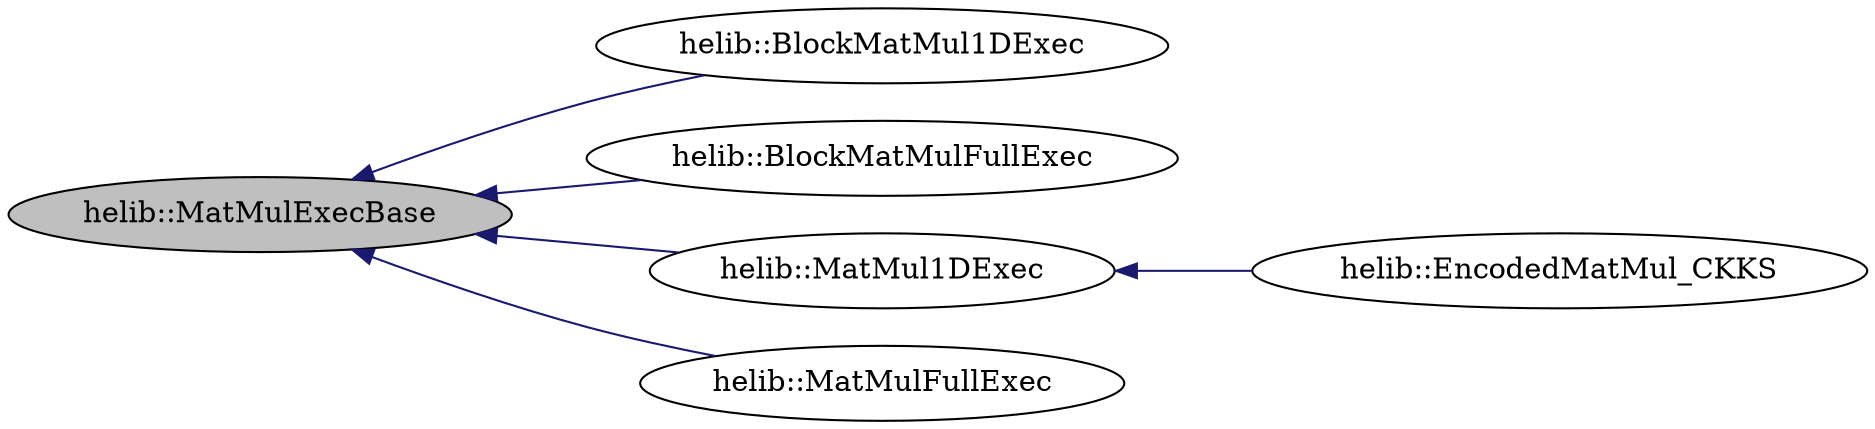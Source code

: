 digraph "helib::MatMulExecBase"
{
  rankdir="LR";
  N0 [label="helib::MatMulExecBase",color="black", fillcolor="grey75", style="filled", fontcolor="black"];
  N0 -> N1 [dir="back",color="midnightblue",style="solid"];
  N1 [label="helib::BlockMatMul1DExec",color="black", fillcolor="white", style="filled"];
  N0 -> N2 [dir="back",color="midnightblue",style="solid"];
  N2 [label="helib::BlockMatMulFullExec",color="black", fillcolor="white", style="filled"];
  N0 -> N3 [dir="back",color="midnightblue",style="solid"];
  N3 [label="helib::MatMul1DExec",color="black", fillcolor="white", style="filled"];
  N3 -> N4 [dir="back",color="midnightblue",style="solid"];
  N4 [label="helib::EncodedMatMul_CKKS",color="black", fillcolor="white", style="filled"];
  N0 -> N5 [dir="back",color="midnightblue",style="solid"];
  N5 [label="helib::MatMulFullExec",color="black", fillcolor="white", style="filled"];
}
